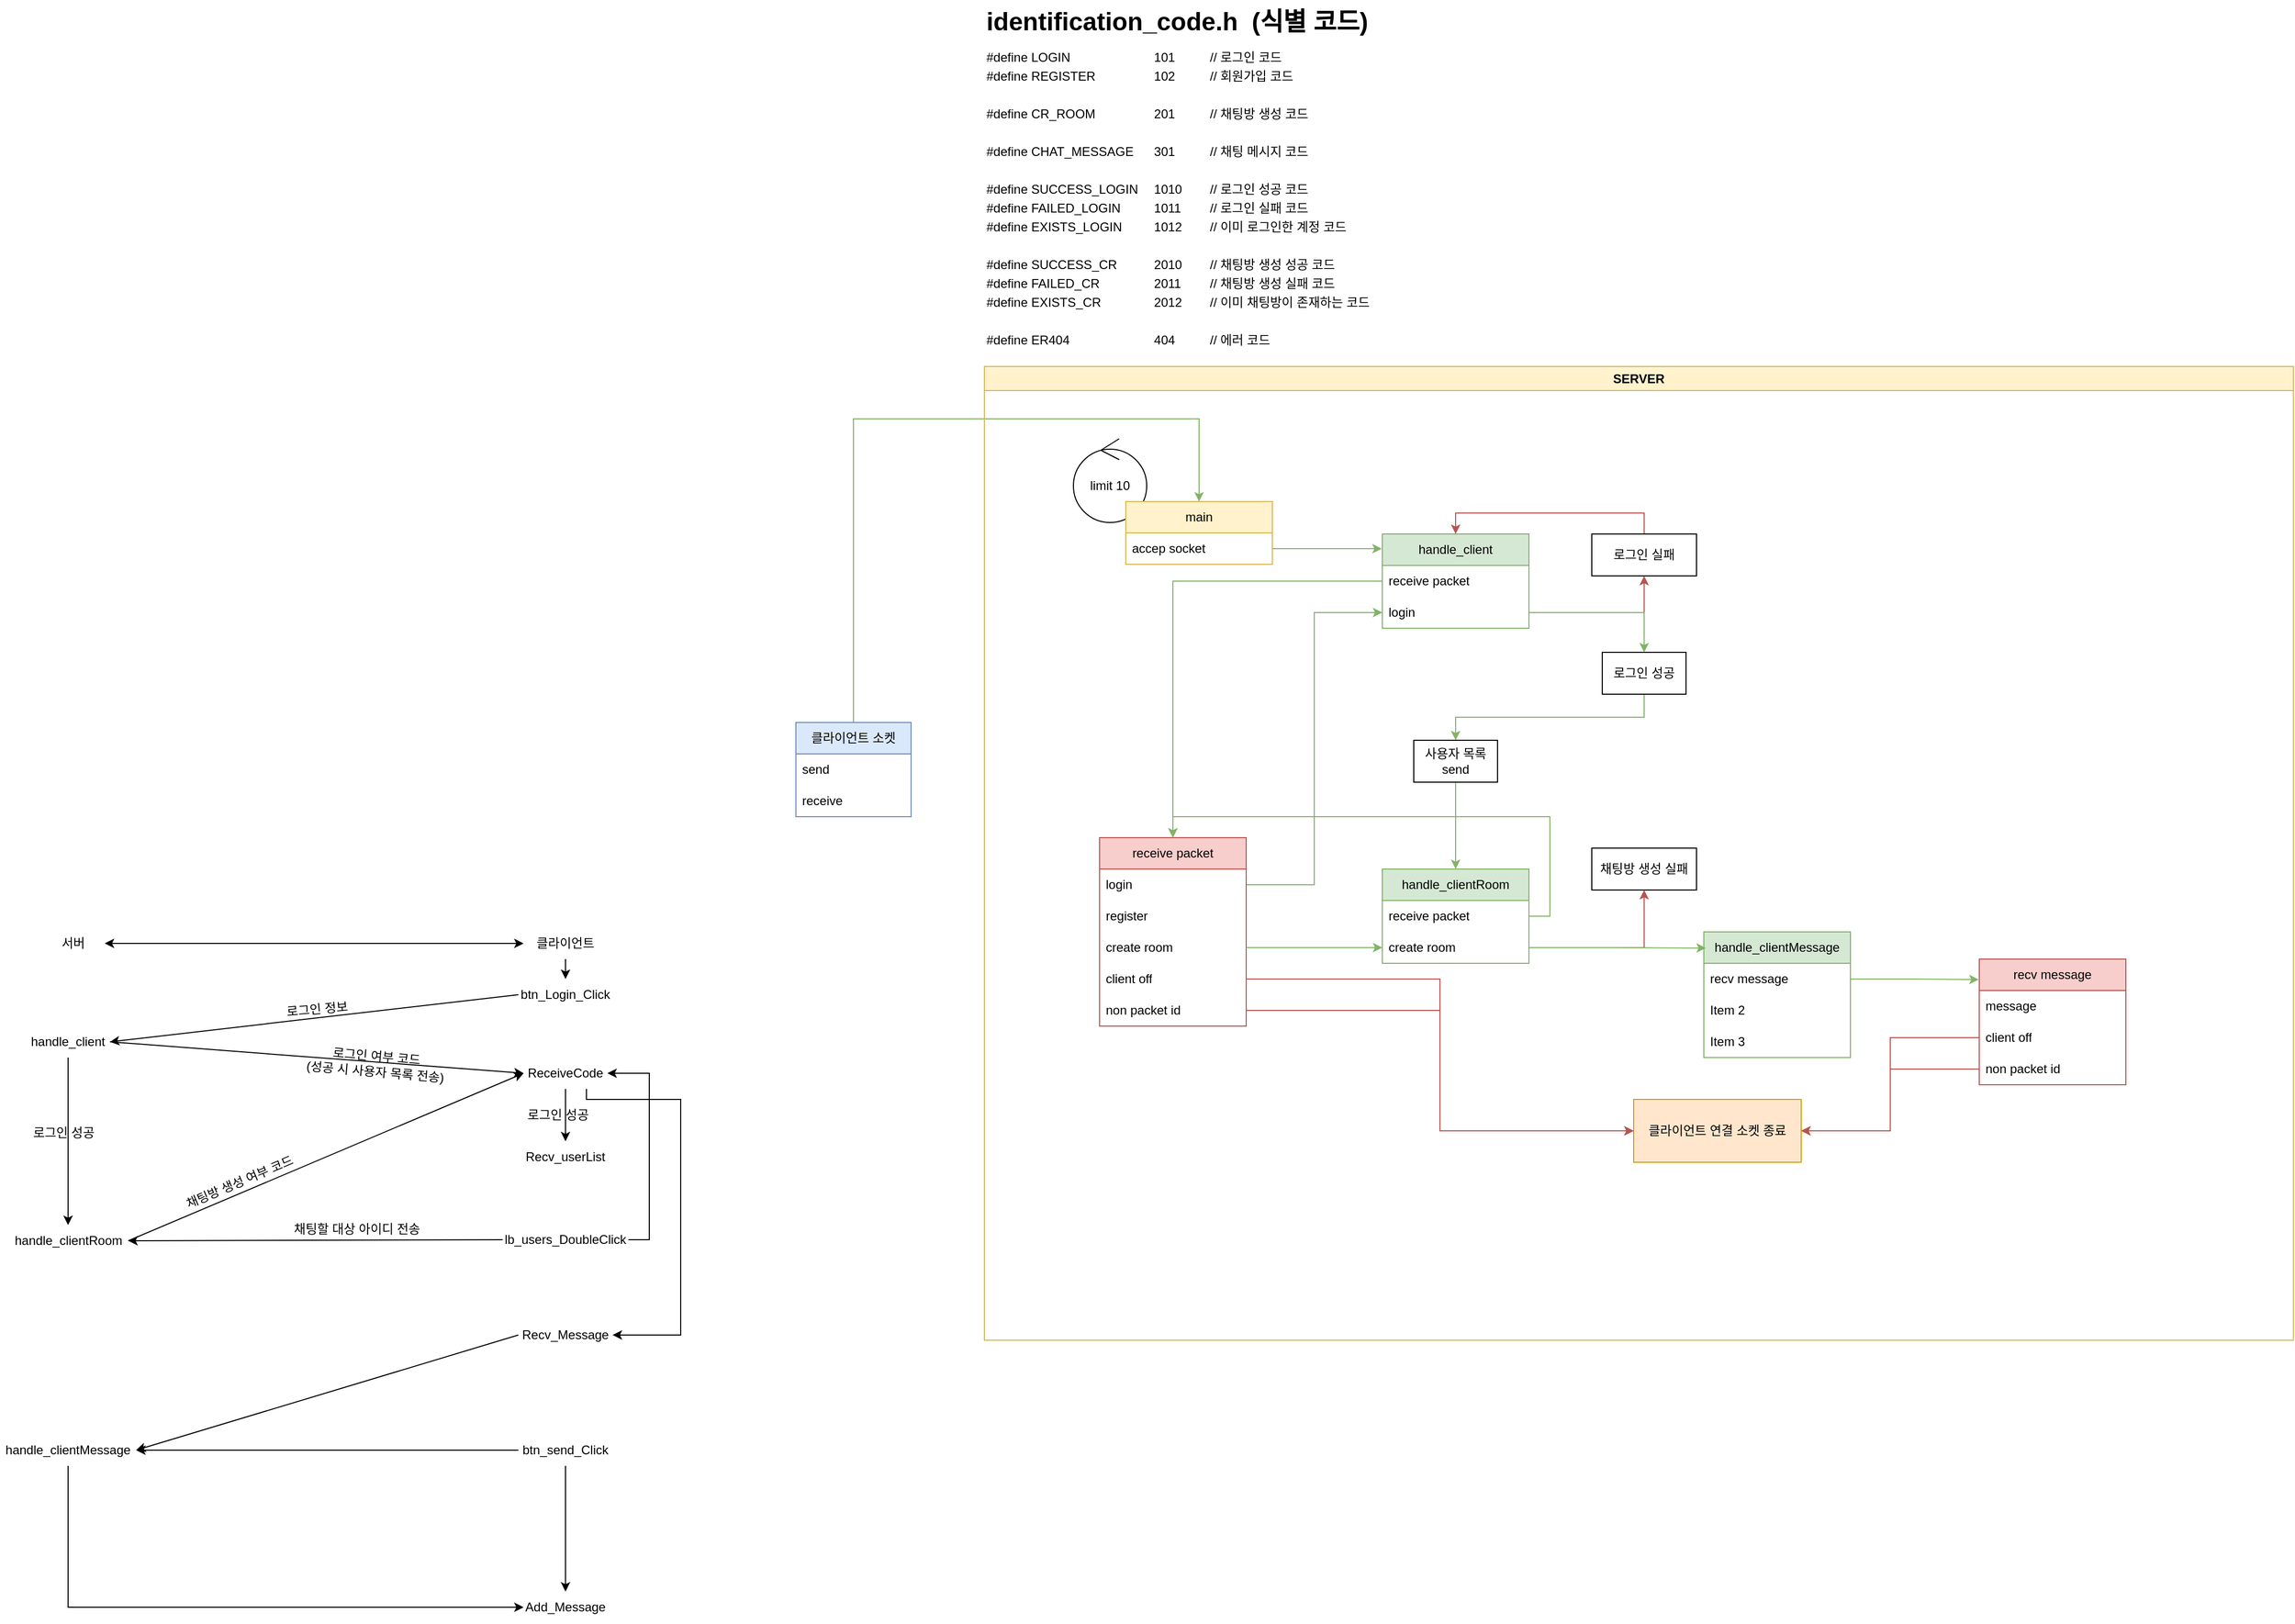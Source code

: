 <mxfile version="24.7.16">
  <diagram name="페이지-1" id="7Ynsx05TQ_TW6J1zzL17">
    <mxGraphModel dx="2173" dy="847" grid="1" gridSize="10" guides="1" tooltips="1" connect="1" arrows="1" fold="1" page="1" pageScale="1" pageWidth="827" pageHeight="1169" math="0" shadow="0">
      <root>
        <mxCell id="0" />
        <mxCell id="1" parent="0" />
        <mxCell id="s8_g53VmeSPwoNF7_Ztp-17" value="&lt;h1 style=&quot;margin-top: 0px;&quot;&gt;identification_code.h&amp;nbsp; (식별 코드)&lt;/h1&gt;&lt;p style=&quot;line-height: 50%;&quot;&gt;#define LOGIN&lt;span style=&quot;white-space:pre&quot;&gt;&#x9;&#x9;&#x9;&lt;/span&gt;101&lt;span style=&quot;white-space:pre&quot;&gt;&#x9;&#x9;&lt;/span&gt;// 로그인 코드&lt;/p&gt;&lt;p style=&quot;line-height: 50%;&quot;&gt;#define REGISTER&lt;span style=&quot;white-space:pre&quot;&gt;&#x9;&#x9;&lt;span style=&quot;white-space: pre;&quot;&gt;&#x9;&lt;/span&gt;&lt;/span&gt;102&lt;span style=&quot;white-space:pre&quot;&gt;&#x9;&#x9;&lt;/span&gt;// 회원가입 코드&lt;/p&gt;&lt;p style=&quot;line-height: 50%;&quot;&gt;&lt;br&gt;&lt;/p&gt;&lt;p style=&quot;line-height: 50%;&quot;&gt;#define CR_ROOM&lt;span style=&quot;white-space:pre&quot;&gt;&#x9;&#x9;&#x9;&lt;/span&gt;201&lt;span style=&quot;white-space:pre&quot;&gt;&#x9;&#x9;&lt;/span&gt;// 채팅방 생성 코드&lt;/p&gt;&lt;p style=&quot;line-height: 50%;&quot;&gt;&lt;br&gt;&lt;/p&gt;&lt;p style=&quot;line-height: 50%;&quot;&gt;#define CHAT_MESSAGE&lt;span style=&quot;white-space:pre&quot;&gt;&#x9;&lt;/span&gt;301&lt;span style=&quot;white-space:pre&quot;&gt;&#x9;&#x9;&lt;/span&gt;// 채팅 메시지 코드&lt;/p&gt;&lt;p style=&quot;line-height: 50%;&quot;&gt;&lt;br&gt;&lt;/p&gt;&lt;p style=&quot;line-height: 50%;&quot;&gt;#define SUCCESS_LOGIN&lt;span style=&quot;white-space:pre&quot;&gt;&#x9;&lt;/span&gt;1010&lt;span style=&quot;white-space:pre&quot;&gt;&#x9;&lt;/span&gt;// 로그인 성공 코드&lt;/p&gt;&lt;p style=&quot;line-height: 50%;&quot;&gt;#define FAILED_LOGIN&lt;span style=&quot;white-space: pre;&quot;&gt;&#x9;&lt;/span&gt;&lt;span style=&quot;white-space:pre&quot;&gt;&#x9;&lt;/span&gt;1011&lt;span style=&quot;white-space:pre&quot;&gt;&#x9;&lt;/span&gt;// 로그인 실패 코드&lt;/p&gt;&lt;p style=&quot;line-height: 50%;&quot;&gt;#define EXISTS_LOGIN&lt;span style=&quot;white-space:pre&quot;&gt;&#x9;&lt;span style=&quot;white-space: pre;&quot;&gt;&#x9;&lt;/span&gt;&lt;/span&gt;1012&lt;span style=&quot;white-space:pre&quot;&gt;&#x9;&lt;/span&gt;// 이미 로그인한 계정 코드&lt;/p&gt;&lt;p style=&quot;line-height: 50%;&quot;&gt;&lt;br&gt;&lt;/p&gt;&lt;p style=&quot;line-height: 50%;&quot;&gt;#define SUCCESS_CR&lt;span style=&quot;white-space:pre&quot;&gt;&#x9;&#x9;&lt;/span&gt;2010&lt;span style=&quot;white-space:pre&quot;&gt;&#x9;&lt;/span&gt;// 채팅방 생성 성공 코드&lt;/p&gt;&lt;p style=&quot;line-height: 50%;&quot;&gt;#define FAILED_CR&lt;span style=&quot;white-space:pre&quot;&gt;&#x9;&#x9;&lt;/span&gt;2011&lt;span style=&quot;white-space:pre&quot;&gt;&#x9;&lt;/span&gt;// 채팅방 생성 실패 코드&lt;/p&gt;&lt;p style=&quot;line-height: 50%;&quot;&gt;#define EXISTS_CR&lt;span style=&quot;white-space:pre&quot;&gt;&#x9;&#x9;&lt;/span&gt;2012&lt;span style=&quot;white-space:pre&quot;&gt;&#x9;&lt;/span&gt;// 이미 채팅방이 존재하는 코드&lt;/p&gt;&lt;p style=&quot;line-height: 50%;&quot;&gt;&lt;br&gt;&lt;/p&gt;&lt;p style=&quot;line-height: 50%;&quot;&gt;#define ER404&lt;span style=&quot;white-space:pre&quot;&gt;&#x9;&#x9;&#x9;&lt;/span&gt;404&lt;span style=&quot;white-space:pre&quot;&gt;&#x9;&#x9;&lt;/span&gt;// 에러 코드&lt;/p&gt;" style="text;html=1;whiteSpace=wrap;overflow=hidden;rounded=0;" parent="1" vertex="1">
          <mxGeometry width="400" height="330" as="geometry" />
        </mxCell>
        <mxCell id="HkOdZyDKnDV-VlXJsd4s-2" value="handle_client" style="swimlane;fontStyle=0;childLayout=stackLayout;horizontal=1;startSize=30;horizontalStack=0;resizeParent=1;resizeParentMax=0;resizeLast=0;collapsible=1;marginBottom=0;whiteSpace=wrap;html=1;fillColor=#d5e8d4;strokeColor=#82b366;" parent="1" vertex="1">
          <mxGeometry x="380" y="510" width="140" height="90" as="geometry" />
        </mxCell>
        <mxCell id="HkOdZyDKnDV-VlXJsd4s-3" value="receive packet" style="text;strokeColor=none;fillColor=none;align=left;verticalAlign=middle;spacingLeft=4;spacingRight=4;overflow=hidden;points=[[0,0.5],[1,0.5]];portConstraint=eastwest;rotatable=0;whiteSpace=wrap;html=1;" parent="HkOdZyDKnDV-VlXJsd4s-2" vertex="1">
          <mxGeometry y="30" width="140" height="30" as="geometry" />
        </mxCell>
        <mxCell id="HkOdZyDKnDV-VlXJsd4s-24" value="login" style="text;strokeColor=none;fillColor=none;align=left;verticalAlign=middle;spacingLeft=4;spacingRight=4;overflow=hidden;points=[[0,0.5],[1,0.5]];portConstraint=eastwest;rotatable=0;whiteSpace=wrap;html=1;" parent="HkOdZyDKnDV-VlXJsd4s-2" vertex="1">
          <mxGeometry y="60" width="140" height="30" as="geometry" />
        </mxCell>
        <mxCell id="HkOdZyDKnDV-VlXJsd4s-53" style="edgeStyle=orthogonalEdgeStyle;rounded=0;orthogonalLoop=1;jettySize=auto;html=1;exitX=1;exitY=0.25;exitDx=0;exitDy=0;entryX=0;entryY=0.5;entryDx=0;entryDy=0;fillColor=#d5e8d4;strokeColor=#82b366;" parent="1" source="HkOdZyDKnDV-VlXJsd4s-6" target="HkOdZyDKnDV-VlXJsd4s-24" edge="1">
          <mxGeometry relative="1" as="geometry" />
        </mxCell>
        <mxCell id="HkOdZyDKnDV-VlXJsd4s-59" style="edgeStyle=orthogonalEdgeStyle;rounded=0;orthogonalLoop=1;jettySize=auto;html=1;exitX=1;exitY=0.75;exitDx=0;exitDy=0;entryX=0;entryY=0.5;entryDx=0;entryDy=0;fillColor=#f8cecc;strokeColor=#b85450;" parent="1" source="HkOdZyDKnDV-VlXJsd4s-6" target="HkOdZyDKnDV-VlXJsd4s-58" edge="1">
          <mxGeometry relative="1" as="geometry" />
        </mxCell>
        <mxCell id="HkOdZyDKnDV-VlXJsd4s-6" value="receive packet" style="swimlane;fontStyle=0;childLayout=stackLayout;horizontal=1;startSize=30;horizontalStack=0;resizeParent=1;resizeParentMax=0;resizeLast=0;collapsible=1;marginBottom=0;whiteSpace=wrap;html=1;fillColor=#f8cecc;strokeColor=#b85450;" parent="1" vertex="1">
          <mxGeometry x="110" y="800" width="140" height="180" as="geometry" />
        </mxCell>
        <mxCell id="HkOdZyDKnDV-VlXJsd4s-7" value="login" style="text;strokeColor=none;fillColor=none;align=left;verticalAlign=middle;spacingLeft=4;spacingRight=4;overflow=hidden;points=[[0,0.5],[1,0.5]];portConstraint=eastwest;rotatable=0;whiteSpace=wrap;html=1;" parent="HkOdZyDKnDV-VlXJsd4s-6" vertex="1">
          <mxGeometry y="30" width="140" height="30" as="geometry" />
        </mxCell>
        <mxCell id="HkOdZyDKnDV-VlXJsd4s-8" value="register" style="text;strokeColor=none;fillColor=none;align=left;verticalAlign=middle;spacingLeft=4;spacingRight=4;overflow=hidden;points=[[0,0.5],[1,0.5]];portConstraint=eastwest;rotatable=0;whiteSpace=wrap;html=1;" parent="HkOdZyDKnDV-VlXJsd4s-6" vertex="1">
          <mxGeometry y="60" width="140" height="30" as="geometry" />
        </mxCell>
        <mxCell id="HkOdZyDKnDV-VlXJsd4s-9" value="create room" style="text;strokeColor=none;fillColor=none;align=left;verticalAlign=middle;spacingLeft=4;spacingRight=4;overflow=hidden;points=[[0,0.5],[1,0.5]];portConstraint=eastwest;rotatable=0;whiteSpace=wrap;html=1;" parent="HkOdZyDKnDV-VlXJsd4s-6" vertex="1">
          <mxGeometry y="90" width="140" height="30" as="geometry" />
        </mxCell>
        <mxCell id="HkOdZyDKnDV-VlXJsd4s-11" value="client off" style="text;strokeColor=none;fillColor=none;align=left;verticalAlign=middle;spacingLeft=4;spacingRight=4;overflow=hidden;points=[[0,0.5],[1,0.5]];portConstraint=eastwest;rotatable=0;whiteSpace=wrap;html=1;" parent="HkOdZyDKnDV-VlXJsd4s-6" vertex="1">
          <mxGeometry y="120" width="140" height="30" as="geometry" />
        </mxCell>
        <mxCell id="HkOdZyDKnDV-VlXJsd4s-13" value="non packet id" style="text;strokeColor=none;fillColor=none;align=left;verticalAlign=middle;spacingLeft=4;spacingRight=4;overflow=hidden;points=[[0,0.5],[1,0.5]];portConstraint=eastwest;rotatable=0;whiteSpace=wrap;html=1;" parent="HkOdZyDKnDV-VlXJsd4s-6" vertex="1">
          <mxGeometry y="150" width="140" height="30" as="geometry" />
        </mxCell>
        <mxCell id="HkOdZyDKnDV-VlXJsd4s-15" value="recv message" style="swimlane;fontStyle=0;childLayout=stackLayout;horizontal=1;startSize=30;horizontalStack=0;resizeParent=1;resizeParentMax=0;resizeLast=0;collapsible=1;marginBottom=0;whiteSpace=wrap;html=1;fillColor=#f8cecc;strokeColor=#b85450;" parent="1" vertex="1">
          <mxGeometry x="950" y="916" width="140" height="120" as="geometry" />
        </mxCell>
        <mxCell id="HkOdZyDKnDV-VlXJsd4s-16" value="message" style="text;strokeColor=none;fillColor=none;align=left;verticalAlign=middle;spacingLeft=4;spacingRight=4;overflow=hidden;points=[[0,0.5],[1,0.5]];portConstraint=eastwest;rotatable=0;whiteSpace=wrap;html=1;" parent="HkOdZyDKnDV-VlXJsd4s-15" vertex="1">
          <mxGeometry y="30" width="140" height="30" as="geometry" />
        </mxCell>
        <mxCell id="HkOdZyDKnDV-VlXJsd4s-17" value="client off" style="text;strokeColor=none;fillColor=none;align=left;verticalAlign=middle;spacingLeft=4;spacingRight=4;overflow=hidden;points=[[0,0.5],[1,0.5]];portConstraint=eastwest;rotatable=0;whiteSpace=wrap;html=1;" parent="HkOdZyDKnDV-VlXJsd4s-15" vertex="1">
          <mxGeometry y="60" width="140" height="30" as="geometry" />
        </mxCell>
        <mxCell id="HkOdZyDKnDV-VlXJsd4s-18" value="non packet id" style="text;strokeColor=none;fillColor=none;align=left;verticalAlign=middle;spacingLeft=4;spacingRight=4;overflow=hidden;points=[[0,0.5],[1,0.5]];portConstraint=eastwest;rotatable=0;whiteSpace=wrap;html=1;" parent="HkOdZyDKnDV-VlXJsd4s-15" vertex="1">
          <mxGeometry y="90" width="140" height="30" as="geometry" />
        </mxCell>
        <mxCell id="HkOdZyDKnDV-VlXJsd4s-19" value="handle_clientRoom" style="swimlane;fontStyle=0;childLayout=stackLayout;horizontal=1;startSize=30;horizontalStack=0;resizeParent=1;resizeParentMax=0;resizeLast=0;collapsible=1;marginBottom=0;whiteSpace=wrap;html=1;fillColor=#d5e8d4;strokeColor=#82b366;" parent="1" vertex="1">
          <mxGeometry x="380" y="830" width="140" height="90" as="geometry" />
        </mxCell>
        <mxCell id="HkOdZyDKnDV-VlXJsd4s-20" value="receive packet" style="text;strokeColor=none;fillColor=none;align=left;verticalAlign=middle;spacingLeft=4;spacingRight=4;overflow=hidden;points=[[0,0.5],[1,0.5]];portConstraint=eastwest;rotatable=0;whiteSpace=wrap;html=1;" parent="HkOdZyDKnDV-VlXJsd4s-19" vertex="1">
          <mxGeometry y="30" width="140" height="30" as="geometry" />
        </mxCell>
        <mxCell id="HkOdZyDKnDV-VlXJsd4s-21" value="create room" style="text;strokeColor=none;fillColor=none;align=left;verticalAlign=middle;spacingLeft=4;spacingRight=4;overflow=hidden;points=[[0,0.5],[1,0.5]];portConstraint=eastwest;rotatable=0;whiteSpace=wrap;html=1;" parent="HkOdZyDKnDV-VlXJsd4s-19" vertex="1">
          <mxGeometry y="60" width="140" height="30" as="geometry" />
        </mxCell>
        <mxCell id="HkOdZyDKnDV-VlXJsd4s-23" style="edgeStyle=orthogonalEdgeStyle;rounded=0;orthogonalLoop=1;jettySize=auto;html=1;exitX=1;exitY=0.5;exitDx=0;exitDy=0;entryX=-0.004;entryY=0.156;entryDx=0;entryDy=0;entryPerimeter=0;fillColor=#d5e8d4;strokeColor=#82b366;" parent="1" source="s8_g53VmeSPwoNF7_Ztp-13" target="HkOdZyDKnDV-VlXJsd4s-2" edge="1">
          <mxGeometry relative="1" as="geometry">
            <mxPoint x="400" y="470" as="targetPoint" />
          </mxGeometry>
        </mxCell>
        <mxCell id="HkOdZyDKnDV-VlXJsd4s-64" style="edgeStyle=orthogonalEdgeStyle;rounded=0;orthogonalLoop=1;jettySize=auto;html=1;exitX=0.5;exitY=0;exitDx=0;exitDy=0;entryX=0.5;entryY=0;entryDx=0;entryDy=0;fillColor=#f8cecc;strokeColor=#b85450;" parent="1" source="HkOdZyDKnDV-VlXJsd4s-29" target="HkOdZyDKnDV-VlXJsd4s-2" edge="1">
          <mxGeometry relative="1" as="geometry" />
        </mxCell>
        <mxCell id="HkOdZyDKnDV-VlXJsd4s-29" value="로그인 실패" style="rounded=0;whiteSpace=wrap;html=1;" parent="1" vertex="1">
          <mxGeometry x="580" y="510" width="100" height="40" as="geometry" />
        </mxCell>
        <mxCell id="HkOdZyDKnDV-VlXJsd4s-36" style="edgeStyle=orthogonalEdgeStyle;rounded=0;orthogonalLoop=1;jettySize=auto;html=1;exitX=1;exitY=0.5;exitDx=0;exitDy=0;entryX=0;entryY=0.5;entryDx=0;entryDy=0;fillColor=#d5e8d4;strokeColor=#82b366;" parent="1" source="HkOdZyDKnDV-VlXJsd4s-9" target="HkOdZyDKnDV-VlXJsd4s-21" edge="1">
          <mxGeometry relative="1" as="geometry" />
        </mxCell>
        <mxCell id="HkOdZyDKnDV-VlXJsd4s-37" value="채팅방 생성 실패" style="rounded=0;whiteSpace=wrap;html=1;" parent="1" vertex="1">
          <mxGeometry x="580" y="810" width="100" height="40" as="geometry" />
        </mxCell>
        <mxCell id="HkOdZyDKnDV-VlXJsd4s-40" style="edgeStyle=orthogonalEdgeStyle;rounded=0;orthogonalLoop=1;jettySize=auto;html=1;exitX=1;exitY=0.5;exitDx=0;exitDy=0;entryX=0.5;entryY=1;entryDx=0;entryDy=0;fillColor=#f8cecc;strokeColor=#b85450;" parent="1" source="HkOdZyDKnDV-VlXJsd4s-24" target="HkOdZyDKnDV-VlXJsd4s-29" edge="1">
          <mxGeometry relative="1" as="geometry" />
        </mxCell>
        <mxCell id="HkOdZyDKnDV-VlXJsd4s-42" style="edgeStyle=orthogonalEdgeStyle;rounded=0;orthogonalLoop=1;jettySize=auto;html=1;exitX=1;exitY=0.5;exitDx=0;exitDy=0;entryX=0.5;entryY=1;entryDx=0;entryDy=0;fillColor=#f8cecc;strokeColor=#b85450;" parent="1" source="HkOdZyDKnDV-VlXJsd4s-21" target="HkOdZyDKnDV-VlXJsd4s-37" edge="1">
          <mxGeometry relative="1" as="geometry" />
        </mxCell>
        <mxCell id="HkOdZyDKnDV-VlXJsd4s-44" value="handle_clientMessage" style="swimlane;fontStyle=0;childLayout=stackLayout;horizontal=1;startSize=30;horizontalStack=0;resizeParent=1;resizeParentMax=0;resizeLast=0;collapsible=1;marginBottom=0;whiteSpace=wrap;html=1;fillColor=#d5e8d4;strokeColor=#82b366;" parent="1" vertex="1">
          <mxGeometry x="687" y="890" width="140" height="120" as="geometry" />
        </mxCell>
        <mxCell id="HkOdZyDKnDV-VlXJsd4s-45" value="recv message" style="text;strokeColor=none;fillColor=none;align=left;verticalAlign=middle;spacingLeft=4;spacingRight=4;overflow=hidden;points=[[0,0.5],[1,0.5]];portConstraint=eastwest;rotatable=0;whiteSpace=wrap;html=1;" parent="HkOdZyDKnDV-VlXJsd4s-44" vertex="1">
          <mxGeometry y="30" width="140" height="30" as="geometry" />
        </mxCell>
        <mxCell id="HkOdZyDKnDV-VlXJsd4s-46" value="Item 2" style="text;strokeColor=none;fillColor=none;align=left;verticalAlign=middle;spacingLeft=4;spacingRight=4;overflow=hidden;points=[[0,0.5],[1,0.5]];portConstraint=eastwest;rotatable=0;whiteSpace=wrap;html=1;" parent="HkOdZyDKnDV-VlXJsd4s-44" vertex="1">
          <mxGeometry y="60" width="140" height="30" as="geometry" />
        </mxCell>
        <mxCell id="HkOdZyDKnDV-VlXJsd4s-47" value="Item 3" style="text;strokeColor=none;fillColor=none;align=left;verticalAlign=middle;spacingLeft=4;spacingRight=4;overflow=hidden;points=[[0,0.5],[1,0.5]];portConstraint=eastwest;rotatable=0;whiteSpace=wrap;html=1;" parent="HkOdZyDKnDV-VlXJsd4s-44" vertex="1">
          <mxGeometry y="90" width="140" height="30" as="geometry" />
        </mxCell>
        <mxCell id="HkOdZyDKnDV-VlXJsd4s-51" style="edgeStyle=orthogonalEdgeStyle;rounded=0;orthogonalLoop=1;jettySize=auto;html=1;exitX=1;exitY=0.5;exitDx=0;exitDy=0;entryX=-0.004;entryY=0.163;entryDx=0;entryDy=0;entryPerimeter=0;fillColor=#d5e8d4;strokeColor=#82b366;" parent="1" source="HkOdZyDKnDV-VlXJsd4s-45" target="HkOdZyDKnDV-VlXJsd4s-15" edge="1">
          <mxGeometry relative="1" as="geometry" />
        </mxCell>
        <mxCell id="HkOdZyDKnDV-VlXJsd4s-57" style="edgeStyle=orthogonalEdgeStyle;rounded=0;orthogonalLoop=1;jettySize=auto;html=1;exitX=1;exitY=0.5;exitDx=0;exitDy=0;entryX=0.5;entryY=0;entryDx=0;entryDy=0;fillColor=#d5e8d4;strokeColor=#82b366;" parent="1" source="HkOdZyDKnDV-VlXJsd4s-20" target="HkOdZyDKnDV-VlXJsd4s-6" edge="1">
          <mxGeometry relative="1" as="geometry">
            <mxPoint x="180" y="710" as="targetPoint" />
            <Array as="points">
              <mxPoint x="540" y="875" />
              <mxPoint x="540" y="780" />
              <mxPoint x="180" y="780" />
            </Array>
          </mxGeometry>
        </mxCell>
        <mxCell id="HkOdZyDKnDV-VlXJsd4s-58" value="클라이언트 연결 소켓 종료" style="rounded=0;whiteSpace=wrap;html=1;fillColor=#ffe6cc;strokeColor=#d79b00;" parent="1" vertex="1">
          <mxGeometry x="620" y="1050" width="160" height="60" as="geometry" />
        </mxCell>
        <mxCell id="HkOdZyDKnDV-VlXJsd4s-60" style="edgeStyle=orthogonalEdgeStyle;rounded=0;orthogonalLoop=1;jettySize=auto;html=1;exitX=1;exitY=0.5;exitDx=0;exitDy=0;entryX=0.014;entryY=0.129;entryDx=0;entryDy=0;entryPerimeter=0;fillColor=#d5e8d4;strokeColor=#82b366;" parent="1" source="HkOdZyDKnDV-VlXJsd4s-21" target="HkOdZyDKnDV-VlXJsd4s-44" edge="1">
          <mxGeometry relative="1" as="geometry" />
        </mxCell>
        <mxCell id="HkOdZyDKnDV-VlXJsd4s-61" style="edgeStyle=orthogonalEdgeStyle;rounded=0;orthogonalLoop=1;jettySize=auto;html=1;exitX=0;exitY=0.5;exitDx=0;exitDy=0;entryX=1;entryY=0.5;entryDx=0;entryDy=0;fillColor=#f8cecc;strokeColor=#b85450;" parent="1" source="HkOdZyDKnDV-VlXJsd4s-17" target="HkOdZyDKnDV-VlXJsd4s-58" edge="1">
          <mxGeometry relative="1" as="geometry" />
        </mxCell>
        <mxCell id="HkOdZyDKnDV-VlXJsd4s-62" style="edgeStyle=orthogonalEdgeStyle;rounded=0;orthogonalLoop=1;jettySize=auto;html=1;exitX=1;exitY=0.5;exitDx=0;exitDy=0;entryX=0;entryY=0.5;entryDx=0;entryDy=0;fillColor=#f8cecc;strokeColor=#b85450;" parent="1" source="HkOdZyDKnDV-VlXJsd4s-13" target="HkOdZyDKnDV-VlXJsd4s-58" edge="1">
          <mxGeometry relative="1" as="geometry" />
        </mxCell>
        <mxCell id="HkOdZyDKnDV-VlXJsd4s-63" style="edgeStyle=orthogonalEdgeStyle;rounded=0;orthogonalLoop=1;jettySize=auto;html=1;exitX=0;exitY=0.5;exitDx=0;exitDy=0;entryX=1;entryY=0.5;entryDx=0;entryDy=0;fillColor=#f8cecc;strokeColor=#b85450;" parent="1" source="HkOdZyDKnDV-VlXJsd4s-18" target="HkOdZyDKnDV-VlXJsd4s-58" edge="1">
          <mxGeometry relative="1" as="geometry" />
        </mxCell>
        <mxCell id="HkOdZyDKnDV-VlXJsd4s-69" value="" style="edgeStyle=orthogonalEdgeStyle;rounded=0;orthogonalLoop=1;jettySize=auto;html=1;exitX=1;exitY=0.5;exitDx=0;exitDy=0;entryX=0.5;entryY=0;entryDx=0;entryDy=0;fillColor=#d5e8d4;strokeColor=#82b366;" parent="1" source="HkOdZyDKnDV-VlXJsd4s-24" target="HkOdZyDKnDV-VlXJsd4s-65" edge="1">
          <mxGeometry relative="1" as="geometry">
            <mxPoint x="520" y="585" as="sourcePoint" />
            <mxPoint x="450" y="830" as="targetPoint" />
            <Array as="points" />
          </mxGeometry>
        </mxCell>
        <mxCell id="HkOdZyDKnDV-VlXJsd4s-76" style="edgeStyle=orthogonalEdgeStyle;rounded=0;orthogonalLoop=1;jettySize=auto;html=1;exitX=0.5;exitY=1;exitDx=0;exitDy=0;entryX=0.5;entryY=0;entryDx=0;entryDy=0;fillColor=#d5e8d4;strokeColor=#82b366;" parent="1" source="HkOdZyDKnDV-VlXJsd4s-65" target="HkOdZyDKnDV-VlXJsd4s-71" edge="1">
          <mxGeometry relative="1" as="geometry" />
        </mxCell>
        <mxCell id="HkOdZyDKnDV-VlXJsd4s-65" value="로그인 성공" style="rounded=0;whiteSpace=wrap;html=1;" parent="1" vertex="1">
          <mxGeometry x="590" y="623" width="80" height="40" as="geometry" />
        </mxCell>
        <mxCell id="HkOdZyDKnDV-VlXJsd4s-75" style="edgeStyle=orthogonalEdgeStyle;rounded=0;orthogonalLoop=1;jettySize=auto;html=1;exitX=0.5;exitY=1;exitDx=0;exitDy=0;entryX=0.5;entryY=0;entryDx=0;entryDy=0;fillColor=#d5e8d4;strokeColor=#82b366;" parent="1" source="HkOdZyDKnDV-VlXJsd4s-71" target="HkOdZyDKnDV-VlXJsd4s-19" edge="1">
          <mxGeometry relative="1" as="geometry" />
        </mxCell>
        <mxCell id="HkOdZyDKnDV-VlXJsd4s-71" value="사용자 목록 send" style="rounded=0;whiteSpace=wrap;html=1;" parent="1" vertex="1">
          <mxGeometry x="410" y="707" width="80" height="40" as="geometry" />
        </mxCell>
        <mxCell id="HkOdZyDKnDV-VlXJsd4s-73" value="" style="group" parent="1" vertex="1" connectable="0">
          <mxGeometry x="85" y="419" width="190" height="120" as="geometry" />
        </mxCell>
        <mxCell id="HkOdZyDKnDV-VlXJsd4s-1" value="limit 10" style="ellipse;shape=umlControl;whiteSpace=wrap;html=1;" parent="HkOdZyDKnDV-VlXJsd4s-73" vertex="1">
          <mxGeometry width="70" height="80" as="geometry" />
        </mxCell>
        <mxCell id="s8_g53VmeSPwoNF7_Ztp-12" value="main" style="swimlane;fontStyle=0;childLayout=stackLayout;horizontal=1;startSize=30;horizontalStack=0;resizeParent=1;resizeParentMax=0;resizeLast=0;collapsible=1;marginBottom=0;whiteSpace=wrap;html=1;fillColor=#fff2cc;strokeColor=#d6b656;" parent="HkOdZyDKnDV-VlXJsd4s-73" vertex="1">
          <mxGeometry x="50" y="60" width="140" height="60" as="geometry" />
        </mxCell>
        <mxCell id="s8_g53VmeSPwoNF7_Ztp-13" value="accep socket" style="text;strokeColor=none;fillColor=none;align=left;verticalAlign=middle;spacingLeft=4;spacingRight=4;overflow=hidden;points=[[0,0.5],[1,0.5]];portConstraint=eastwest;rotatable=0;whiteSpace=wrap;html=1;" parent="s8_g53VmeSPwoNF7_Ztp-12" vertex="1">
          <mxGeometry y="30" width="140" height="30" as="geometry" />
        </mxCell>
        <mxCell id="HkOdZyDKnDV-VlXJsd4s-74" style="edgeStyle=orthogonalEdgeStyle;rounded=0;orthogonalLoop=1;jettySize=auto;html=1;exitX=0;exitY=0.5;exitDx=0;exitDy=0;entryX=0.5;entryY=0;entryDx=0;entryDy=0;fillColor=#d5e8d4;strokeColor=#82b366;" parent="1" source="HkOdZyDKnDV-VlXJsd4s-3" target="HkOdZyDKnDV-VlXJsd4s-6" edge="1">
          <mxGeometry relative="1" as="geometry" />
        </mxCell>
        <mxCell id="HkOdZyDKnDV-VlXJsd4s-85" style="edgeStyle=orthogonalEdgeStyle;rounded=0;orthogonalLoop=1;jettySize=auto;html=1;exitX=0.5;exitY=0;exitDx=0;exitDy=0;entryX=0.5;entryY=0;entryDx=0;entryDy=0;fillColor=#d5e8d4;strokeColor=#82b366;" parent="1" source="HkOdZyDKnDV-VlXJsd4s-78" target="s8_g53VmeSPwoNF7_Ztp-12" edge="1">
          <mxGeometry relative="1" as="geometry">
            <Array as="points">
              <mxPoint x="-125" y="400" />
              <mxPoint x="205" y="400" />
            </Array>
          </mxGeometry>
        </mxCell>
        <mxCell id="HkOdZyDKnDV-VlXJsd4s-78" value="클라이언트 소켓" style="swimlane;fontStyle=0;childLayout=stackLayout;horizontal=1;startSize=30;horizontalStack=0;resizeParent=1;resizeParentMax=0;resizeLast=0;collapsible=1;marginBottom=0;whiteSpace=wrap;html=1;fillColor=#dae8fc;strokeColor=#6c8ebf;" parent="1" vertex="1">
          <mxGeometry x="-180" y="690" width="110" height="90" as="geometry" />
        </mxCell>
        <mxCell id="HkOdZyDKnDV-VlXJsd4s-79" value="send" style="text;strokeColor=none;fillColor=none;align=left;verticalAlign=middle;spacingLeft=4;spacingRight=4;overflow=hidden;points=[[0,0.5],[1,0.5]];portConstraint=eastwest;rotatable=0;whiteSpace=wrap;html=1;" parent="HkOdZyDKnDV-VlXJsd4s-78" vertex="1">
          <mxGeometry y="30" width="110" height="30" as="geometry" />
        </mxCell>
        <mxCell id="HkOdZyDKnDV-VlXJsd4s-80" value="receive" style="text;strokeColor=none;fillColor=none;align=left;verticalAlign=middle;spacingLeft=4;spacingRight=4;overflow=hidden;points=[[0,0.5],[1,0.5]];portConstraint=eastwest;rotatable=0;whiteSpace=wrap;html=1;" parent="HkOdZyDKnDV-VlXJsd4s-78" vertex="1">
          <mxGeometry y="60" width="110" height="30" as="geometry" />
        </mxCell>
        <mxCell id="HkOdZyDKnDV-VlXJsd4s-84" value="SERVER" style="swimlane;whiteSpace=wrap;html=1;fillColor=#fff2cc;strokeColor=#d6b656;" parent="1" vertex="1">
          <mxGeometry y="350" width="1250" height="930" as="geometry" />
        </mxCell>
        <mxCell id="HkOdZyDKnDV-VlXJsd4s-99" style="edgeStyle=orthogonalEdgeStyle;rounded=0;orthogonalLoop=1;jettySize=auto;html=1;exitX=0.5;exitY=1;exitDx=0;exitDy=0;entryX=0.5;entryY=0;entryDx=0;entryDy=0;" parent="1" source="HkOdZyDKnDV-VlXJsd4s-86" target="HkOdZyDKnDV-VlXJsd4s-90" edge="1">
          <mxGeometry relative="1" as="geometry" />
        </mxCell>
        <mxCell id="HkOdZyDKnDV-VlXJsd4s-86" value="handle_client" style="text;html=1;align=center;verticalAlign=middle;whiteSpace=wrap;rounded=0;" parent="1" vertex="1">
          <mxGeometry x="-915" y="980" width="80" height="30" as="geometry" />
        </mxCell>
        <mxCell id="HkOdZyDKnDV-VlXJsd4s-98" style="edgeStyle=orthogonalEdgeStyle;rounded=0;orthogonalLoop=1;jettySize=auto;html=1;exitX=0.5;exitY=1;exitDx=0;exitDy=0;entryX=0.5;entryY=0;entryDx=0;entryDy=0;" parent="1" source="HkOdZyDKnDV-VlXJsd4s-87" target="HkOdZyDKnDV-VlXJsd4s-91" edge="1">
          <mxGeometry relative="1" as="geometry" />
        </mxCell>
        <mxCell id="HkOdZyDKnDV-VlXJsd4s-104" style="edgeStyle=orthogonalEdgeStyle;rounded=0;orthogonalLoop=1;jettySize=auto;html=1;exitX=0.75;exitY=1;exitDx=0;exitDy=0;entryX=1;entryY=0.5;entryDx=0;entryDy=0;" parent="1" source="HkOdZyDKnDV-VlXJsd4s-87" target="HkOdZyDKnDV-VlXJsd4s-92" edge="1">
          <mxGeometry relative="1" as="geometry">
            <Array as="points">
              <mxPoint x="-380" y="1050" />
              <mxPoint x="-290" y="1050" />
              <mxPoint x="-290" y="1275" />
            </Array>
          </mxGeometry>
        </mxCell>
        <mxCell id="HkOdZyDKnDV-VlXJsd4s-87" value="ReceiveCode" style="text;html=1;align=center;verticalAlign=middle;whiteSpace=wrap;rounded=0;" parent="1" vertex="1">
          <mxGeometry x="-440" y="1010" width="80" height="30" as="geometry" />
        </mxCell>
        <mxCell id="HkOdZyDKnDV-VlXJsd4s-88" value="서버" style="text;html=1;align=center;verticalAlign=middle;whiteSpace=wrap;rounded=0;" parent="1" vertex="1">
          <mxGeometry x="-900" y="886" width="60" height="30" as="geometry" />
        </mxCell>
        <mxCell id="iaJI47n_tUrXSAxFMvHN-2" style="edgeStyle=orthogonalEdgeStyle;rounded=0;orthogonalLoop=1;jettySize=auto;html=1;exitX=0;exitY=0.5;exitDx=0;exitDy=0;entryX=1;entryY=0.5;entryDx=0;entryDy=0;endArrow=classic;endFill=1;startArrow=classic;startFill=1;" edge="1" parent="1" source="HkOdZyDKnDV-VlXJsd4s-89" target="HkOdZyDKnDV-VlXJsd4s-88">
          <mxGeometry relative="1" as="geometry" />
        </mxCell>
        <mxCell id="iaJI47n_tUrXSAxFMvHN-3" style="edgeStyle=orthogonalEdgeStyle;rounded=0;orthogonalLoop=1;jettySize=auto;html=1;exitX=0.5;exitY=1;exitDx=0;exitDy=0;entryX=0.5;entryY=0;entryDx=0;entryDy=0;" edge="1" parent="1" source="HkOdZyDKnDV-VlXJsd4s-89" target="HkOdZyDKnDV-VlXJsd4s-96">
          <mxGeometry relative="1" as="geometry" />
        </mxCell>
        <mxCell id="HkOdZyDKnDV-VlXJsd4s-89" value="클라이언트" style="text;html=1;align=center;verticalAlign=middle;whiteSpace=wrap;rounded=0;" parent="1" vertex="1">
          <mxGeometry x="-440" y="886" width="80" height="30" as="geometry" />
        </mxCell>
        <mxCell id="HkOdZyDKnDV-VlXJsd4s-90" value="handle_clientRoom" style="text;html=1;align=center;verticalAlign=middle;whiteSpace=wrap;rounded=0;" parent="1" vertex="1">
          <mxGeometry x="-932.5" y="1170" width="115" height="30" as="geometry" />
        </mxCell>
        <mxCell id="HkOdZyDKnDV-VlXJsd4s-91" value="Recv_userList" style="text;html=1;align=center;verticalAlign=middle;whiteSpace=wrap;rounded=0;" parent="1" vertex="1">
          <mxGeometry x="-430" y="1090" width="60" height="30" as="geometry" />
        </mxCell>
        <mxCell id="HkOdZyDKnDV-VlXJsd4s-106" style="rounded=0;orthogonalLoop=1;jettySize=auto;html=1;exitX=0;exitY=0.5;exitDx=0;exitDy=0;entryX=1;entryY=0.5;entryDx=0;entryDy=0;" parent="1" source="HkOdZyDKnDV-VlXJsd4s-92" target="HkOdZyDKnDV-VlXJsd4s-94" edge="1">
          <mxGeometry relative="1" as="geometry" />
        </mxCell>
        <mxCell id="HkOdZyDKnDV-VlXJsd4s-92" value="Recv_Message" style="text;html=1;align=center;verticalAlign=middle;whiteSpace=wrap;rounded=0;" parent="1" vertex="1">
          <mxGeometry x="-445" y="1260" width="90" height="30" as="geometry" />
        </mxCell>
        <mxCell id="HkOdZyDKnDV-VlXJsd4s-93" value="Add_Message" style="text;html=1;align=center;verticalAlign=middle;whiteSpace=wrap;rounded=0;" parent="1" vertex="1">
          <mxGeometry x="-440" y="1520" width="80" height="30" as="geometry" />
        </mxCell>
        <mxCell id="HkOdZyDKnDV-VlXJsd4s-113" style="edgeStyle=orthogonalEdgeStyle;rounded=0;orthogonalLoop=1;jettySize=auto;html=1;exitX=0.5;exitY=1;exitDx=0;exitDy=0;entryX=0;entryY=0.5;entryDx=0;entryDy=0;" parent="1" source="HkOdZyDKnDV-VlXJsd4s-94" target="HkOdZyDKnDV-VlXJsd4s-93" edge="1">
          <mxGeometry relative="1" as="geometry" />
        </mxCell>
        <mxCell id="HkOdZyDKnDV-VlXJsd4s-94" value="handle_clientMessage" style="text;html=1;align=center;verticalAlign=middle;whiteSpace=wrap;rounded=0;" parent="1" vertex="1">
          <mxGeometry x="-940" y="1370" width="130" height="30" as="geometry" />
        </mxCell>
        <mxCell id="iaJI47n_tUrXSAxFMvHN-6" style="rounded=0;orthogonalLoop=1;jettySize=auto;html=1;exitX=0;exitY=0.5;exitDx=0;exitDy=0;entryX=1;entryY=0.5;entryDx=0;entryDy=0;" edge="1" parent="1" source="HkOdZyDKnDV-VlXJsd4s-96" target="HkOdZyDKnDV-VlXJsd4s-86">
          <mxGeometry relative="1" as="geometry" />
        </mxCell>
        <mxCell id="HkOdZyDKnDV-VlXJsd4s-96" value="btn_Login_Click" style="text;html=1;align=center;verticalAlign=middle;whiteSpace=wrap;rounded=0;" parent="1" vertex="1">
          <mxGeometry x="-445" y="935" width="90" height="30" as="geometry" />
        </mxCell>
        <mxCell id="HkOdZyDKnDV-VlXJsd4s-97" value="" style="endArrow=classic;html=1;rounded=0;exitX=1;exitY=0.5;exitDx=0;exitDy=0;entryX=0;entryY=0.5;entryDx=0;entryDy=0;" parent="1" source="HkOdZyDKnDV-VlXJsd4s-86" target="HkOdZyDKnDV-VlXJsd4s-87" edge="1">
          <mxGeometry width="50" height="50" relative="1" as="geometry">
            <mxPoint x="-570" y="1160" as="sourcePoint" />
            <mxPoint x="-520" y="1110" as="targetPoint" />
          </mxGeometry>
        </mxCell>
        <mxCell id="HkOdZyDKnDV-VlXJsd4s-102" style="edgeStyle=orthogonalEdgeStyle;rounded=0;orthogonalLoop=1;jettySize=auto;html=1;exitX=1;exitY=0.5;exitDx=0;exitDy=0;entryX=1;entryY=0.5;entryDx=0;entryDy=0;" parent="1" source="HkOdZyDKnDV-VlXJsd4s-100" target="HkOdZyDKnDV-VlXJsd4s-87" edge="1">
          <mxGeometry relative="1" as="geometry" />
        </mxCell>
        <mxCell id="HkOdZyDKnDV-VlXJsd4s-100" value="lb_users_DoubleClick" style="text;html=1;align=center;verticalAlign=middle;whiteSpace=wrap;rounded=0;" parent="1" vertex="1">
          <mxGeometry x="-460" y="1169" width="120" height="30" as="geometry" />
        </mxCell>
        <mxCell id="HkOdZyDKnDV-VlXJsd4s-101" value="" style="endArrow=classic;html=1;rounded=0;exitX=0;exitY=0.5;exitDx=0;exitDy=0;entryX=1;entryY=0.5;entryDx=0;entryDy=0;" parent="1" source="HkOdZyDKnDV-VlXJsd4s-100" target="HkOdZyDKnDV-VlXJsd4s-90" edge="1">
          <mxGeometry width="50" height="50" relative="1" as="geometry">
            <mxPoint x="-540" y="1160" as="sourcePoint" />
            <mxPoint x="-490" y="1110" as="targetPoint" />
          </mxGeometry>
        </mxCell>
        <mxCell id="HkOdZyDKnDV-VlXJsd4s-103" value="" style="endArrow=classic;html=1;rounded=0;exitX=1;exitY=0.5;exitDx=0;exitDy=0;entryX=0;entryY=0.5;entryDx=0;entryDy=0;" parent="1" source="HkOdZyDKnDV-VlXJsd4s-90" target="HkOdZyDKnDV-VlXJsd4s-87" edge="1">
          <mxGeometry width="50" height="50" relative="1" as="geometry">
            <mxPoint x="-540" y="1160" as="sourcePoint" />
            <mxPoint x="-490" y="1110" as="targetPoint" />
          </mxGeometry>
        </mxCell>
        <mxCell id="HkOdZyDKnDV-VlXJsd4s-109" style="edgeStyle=orthogonalEdgeStyle;rounded=0;orthogonalLoop=1;jettySize=auto;html=1;exitX=0.5;exitY=1;exitDx=0;exitDy=0;entryX=0.5;entryY=0;entryDx=0;entryDy=0;" parent="1" source="HkOdZyDKnDV-VlXJsd4s-107" target="HkOdZyDKnDV-VlXJsd4s-93" edge="1">
          <mxGeometry relative="1" as="geometry" />
        </mxCell>
        <mxCell id="HkOdZyDKnDV-VlXJsd4s-107" value="btn_send_Click" style="text;html=1;align=center;verticalAlign=middle;whiteSpace=wrap;rounded=0;" parent="1" vertex="1">
          <mxGeometry x="-445" y="1370" width="90" height="30" as="geometry" />
        </mxCell>
        <mxCell id="HkOdZyDKnDV-VlXJsd4s-112" value="" style="endArrow=classic;html=1;rounded=0;exitX=0;exitY=0.5;exitDx=0;exitDy=0;entryX=1;entryY=0.5;entryDx=0;entryDy=0;" parent="1" source="HkOdZyDKnDV-VlXJsd4s-107" target="HkOdZyDKnDV-VlXJsd4s-94" edge="1">
          <mxGeometry width="50" height="50" relative="1" as="geometry">
            <mxPoint x="-540" y="1160" as="sourcePoint" />
            <mxPoint x="-490" y="1110" as="targetPoint" />
          </mxGeometry>
        </mxCell>
        <mxCell id="iaJI47n_tUrXSAxFMvHN-7" value="로그인 정보" style="text;html=1;align=center;verticalAlign=middle;whiteSpace=wrap;rounded=0;rotation=-5;" vertex="1" parent="1">
          <mxGeometry x="-672" y="949" width="70" height="30" as="geometry" />
        </mxCell>
        <mxCell id="iaJI47n_tUrXSAxFMvHN-8" value="로그인 여부 코드&lt;br&gt;(성공 시 사용자 목록 전송)" style="text;html=1;align=center;verticalAlign=middle;whiteSpace=wrap;rounded=0;rotation=5;" vertex="1" parent="1">
          <mxGeometry x="-667.14" y="1001.14" width="172" height="30" as="geometry" />
        </mxCell>
        <mxCell id="iaJI47n_tUrXSAxFMvHN-9" value="로그인 성공" style="text;html=1;align=center;verticalAlign=middle;whiteSpace=wrap;rounded=0;" vertex="1" parent="1">
          <mxGeometry x="-442" y="1050" width="70" height="30" as="geometry" />
        </mxCell>
        <mxCell id="iaJI47n_tUrXSAxFMvHN-10" value="로그인 성공" style="text;html=1;align=center;verticalAlign=middle;whiteSpace=wrap;rounded=0;" vertex="1" parent="1">
          <mxGeometry x="-914" y="1067" width="70" height="30" as="geometry" />
        </mxCell>
        <mxCell id="iaJI47n_tUrXSAxFMvHN-11" value="채팅할 대상 아이디 전송" style="text;html=1;align=center;verticalAlign=middle;whiteSpace=wrap;rounded=0;" vertex="1" parent="1">
          <mxGeometry x="-674" y="1164" width="150" height="20" as="geometry" />
        </mxCell>
        <mxCell id="iaJI47n_tUrXSAxFMvHN-12" value="채팅방 생성 여부 코드" style="text;html=1;align=center;verticalAlign=middle;whiteSpace=wrap;rounded=0;rotation=337;" vertex="1" parent="1">
          <mxGeometry x="-791" y="1114" width="160" height="30" as="geometry" />
        </mxCell>
      </root>
    </mxGraphModel>
  </diagram>
</mxfile>
